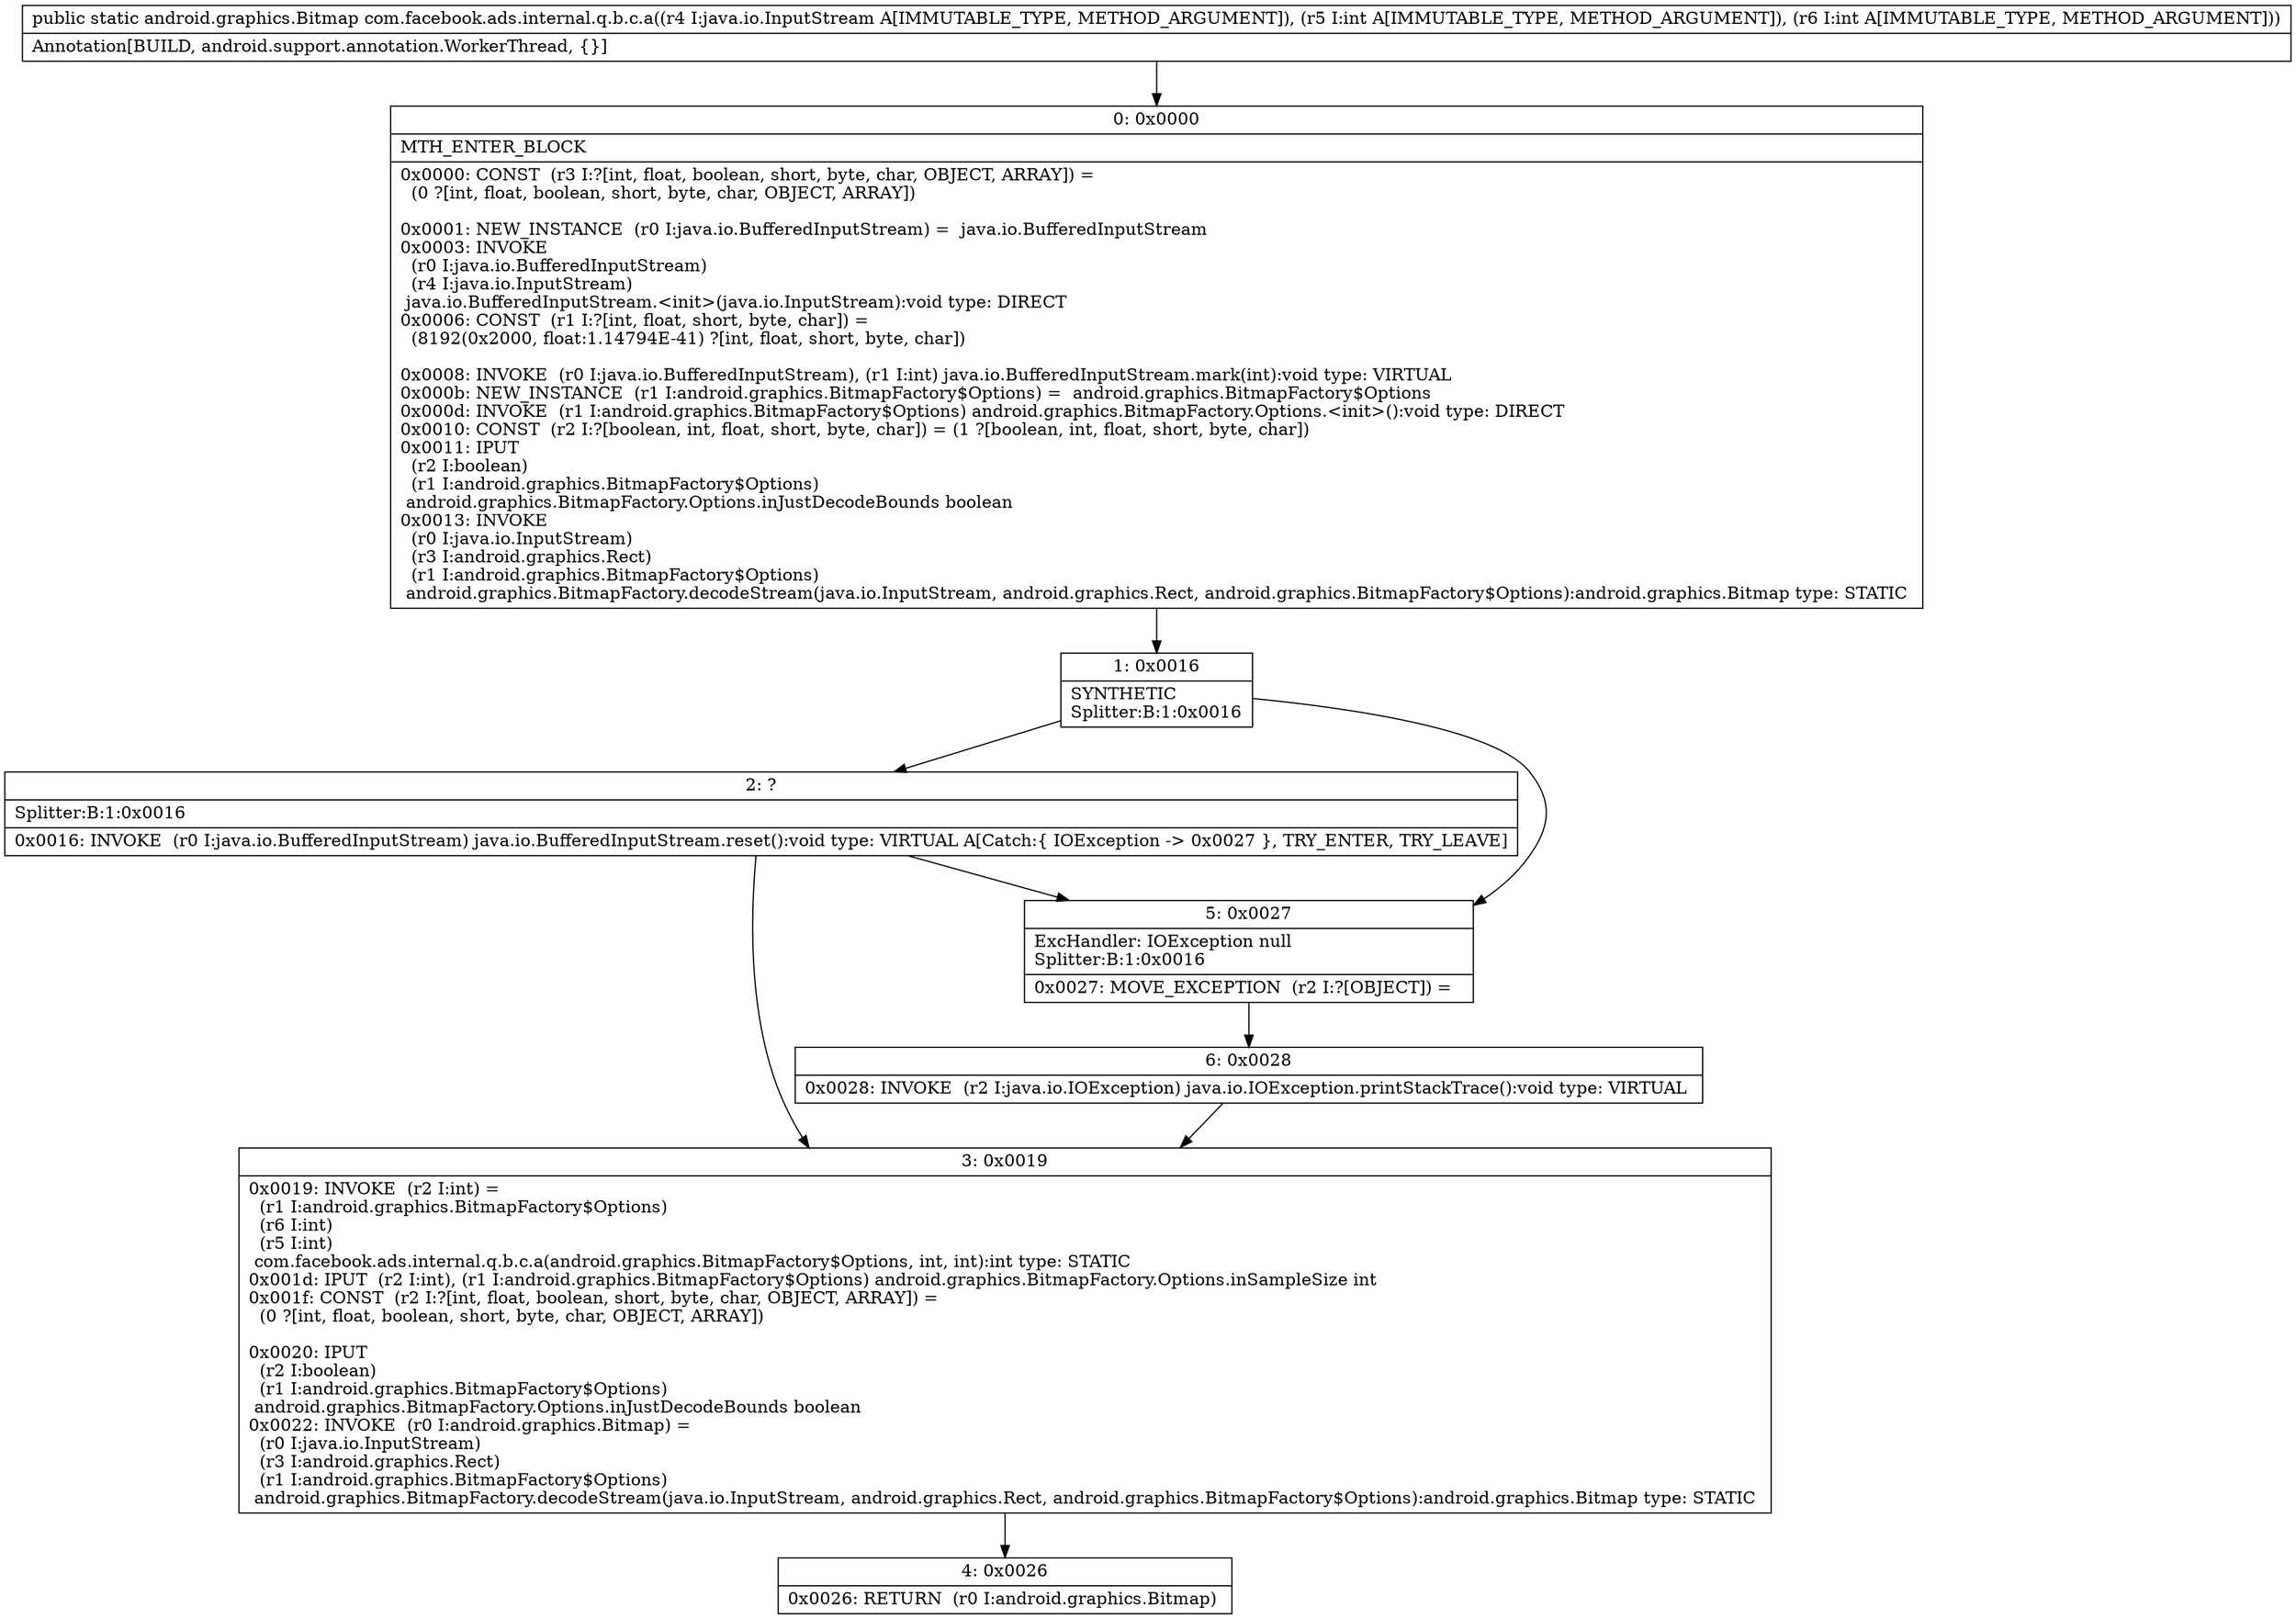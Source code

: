 digraph "CFG forcom.facebook.ads.internal.q.b.c.a(Ljava\/io\/InputStream;II)Landroid\/graphics\/Bitmap;" {
Node_0 [shape=record,label="{0\:\ 0x0000|MTH_ENTER_BLOCK\l|0x0000: CONST  (r3 I:?[int, float, boolean, short, byte, char, OBJECT, ARRAY]) = \l  (0 ?[int, float, boolean, short, byte, char, OBJECT, ARRAY])\l \l0x0001: NEW_INSTANCE  (r0 I:java.io.BufferedInputStream) =  java.io.BufferedInputStream \l0x0003: INVOKE  \l  (r0 I:java.io.BufferedInputStream)\l  (r4 I:java.io.InputStream)\l java.io.BufferedInputStream.\<init\>(java.io.InputStream):void type: DIRECT \l0x0006: CONST  (r1 I:?[int, float, short, byte, char]) = \l  (8192(0x2000, float:1.14794E\-41) ?[int, float, short, byte, char])\l \l0x0008: INVOKE  (r0 I:java.io.BufferedInputStream), (r1 I:int) java.io.BufferedInputStream.mark(int):void type: VIRTUAL \l0x000b: NEW_INSTANCE  (r1 I:android.graphics.BitmapFactory$Options) =  android.graphics.BitmapFactory$Options \l0x000d: INVOKE  (r1 I:android.graphics.BitmapFactory$Options) android.graphics.BitmapFactory.Options.\<init\>():void type: DIRECT \l0x0010: CONST  (r2 I:?[boolean, int, float, short, byte, char]) = (1 ?[boolean, int, float, short, byte, char]) \l0x0011: IPUT  \l  (r2 I:boolean)\l  (r1 I:android.graphics.BitmapFactory$Options)\l android.graphics.BitmapFactory.Options.inJustDecodeBounds boolean \l0x0013: INVOKE  \l  (r0 I:java.io.InputStream)\l  (r3 I:android.graphics.Rect)\l  (r1 I:android.graphics.BitmapFactory$Options)\l android.graphics.BitmapFactory.decodeStream(java.io.InputStream, android.graphics.Rect, android.graphics.BitmapFactory$Options):android.graphics.Bitmap type: STATIC \l}"];
Node_1 [shape=record,label="{1\:\ 0x0016|SYNTHETIC\lSplitter:B:1:0x0016\l}"];
Node_2 [shape=record,label="{2\:\ ?|Splitter:B:1:0x0016\l|0x0016: INVOKE  (r0 I:java.io.BufferedInputStream) java.io.BufferedInputStream.reset():void type: VIRTUAL A[Catch:\{ IOException \-\> 0x0027 \}, TRY_ENTER, TRY_LEAVE]\l}"];
Node_3 [shape=record,label="{3\:\ 0x0019|0x0019: INVOKE  (r2 I:int) = \l  (r1 I:android.graphics.BitmapFactory$Options)\l  (r6 I:int)\l  (r5 I:int)\l com.facebook.ads.internal.q.b.c.a(android.graphics.BitmapFactory$Options, int, int):int type: STATIC \l0x001d: IPUT  (r2 I:int), (r1 I:android.graphics.BitmapFactory$Options) android.graphics.BitmapFactory.Options.inSampleSize int \l0x001f: CONST  (r2 I:?[int, float, boolean, short, byte, char, OBJECT, ARRAY]) = \l  (0 ?[int, float, boolean, short, byte, char, OBJECT, ARRAY])\l \l0x0020: IPUT  \l  (r2 I:boolean)\l  (r1 I:android.graphics.BitmapFactory$Options)\l android.graphics.BitmapFactory.Options.inJustDecodeBounds boolean \l0x0022: INVOKE  (r0 I:android.graphics.Bitmap) = \l  (r0 I:java.io.InputStream)\l  (r3 I:android.graphics.Rect)\l  (r1 I:android.graphics.BitmapFactory$Options)\l android.graphics.BitmapFactory.decodeStream(java.io.InputStream, android.graphics.Rect, android.graphics.BitmapFactory$Options):android.graphics.Bitmap type: STATIC \l}"];
Node_4 [shape=record,label="{4\:\ 0x0026|0x0026: RETURN  (r0 I:android.graphics.Bitmap) \l}"];
Node_5 [shape=record,label="{5\:\ 0x0027|ExcHandler: IOException null\lSplitter:B:1:0x0016\l|0x0027: MOVE_EXCEPTION  (r2 I:?[OBJECT]) =  \l}"];
Node_6 [shape=record,label="{6\:\ 0x0028|0x0028: INVOKE  (r2 I:java.io.IOException) java.io.IOException.printStackTrace():void type: VIRTUAL \l}"];
MethodNode[shape=record,label="{public static android.graphics.Bitmap com.facebook.ads.internal.q.b.c.a((r4 I:java.io.InputStream A[IMMUTABLE_TYPE, METHOD_ARGUMENT]), (r5 I:int A[IMMUTABLE_TYPE, METHOD_ARGUMENT]), (r6 I:int A[IMMUTABLE_TYPE, METHOD_ARGUMENT]))  | Annotation[BUILD, android.support.annotation.WorkerThread, \{\}]\l}"];
MethodNode -> Node_0;
Node_0 -> Node_1;
Node_1 -> Node_2;
Node_1 -> Node_5;
Node_2 -> Node_3;
Node_2 -> Node_5;
Node_3 -> Node_4;
Node_5 -> Node_6;
Node_6 -> Node_3;
}

